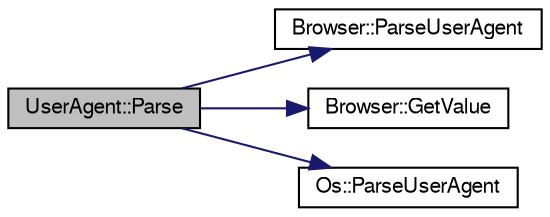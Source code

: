 digraph G
{
  bgcolor="transparent";
  edge [fontname="FreeSans",fontsize="10",labelfontname="FreeSans",labelfontsize="10"];
  node [fontname="FreeSans",fontsize="10",shape=record];
  rankdir="LR";
  Node1 [label="UserAgent::Parse",height=0.2,width=0.4,color="black", fillcolor="grey75", style="filled" fontcolor="black"];
  Node1 -> Node2 [color="midnightblue",fontsize="10",style="solid",fontname="FreeSans"];
  Node2 [label="Browser::ParseUserAgent",height=0.2,width=0.4,color="black",URL="$classBrowser.html#ace21d1731fbed2a4a2839edc9cb6da0e"];
  Node1 -> Node3 [color="midnightblue",fontsize="10",style="solid",fontname="FreeSans"];
  Node3 [label="Browser::GetValue",height=0.2,width=0.4,color="black",URL="$classBrowser.html#abd9dec7025d71748df67b260eff2496b"];
  Node1 -> Node4 [color="midnightblue",fontsize="10",style="solid",fontname="FreeSans"];
  Node4 [label="Os::ParseUserAgent",height=0.2,width=0.4,color="black",URL="$classOs.html#a6f5494768fd93317feb314aa4456337a"];
}

